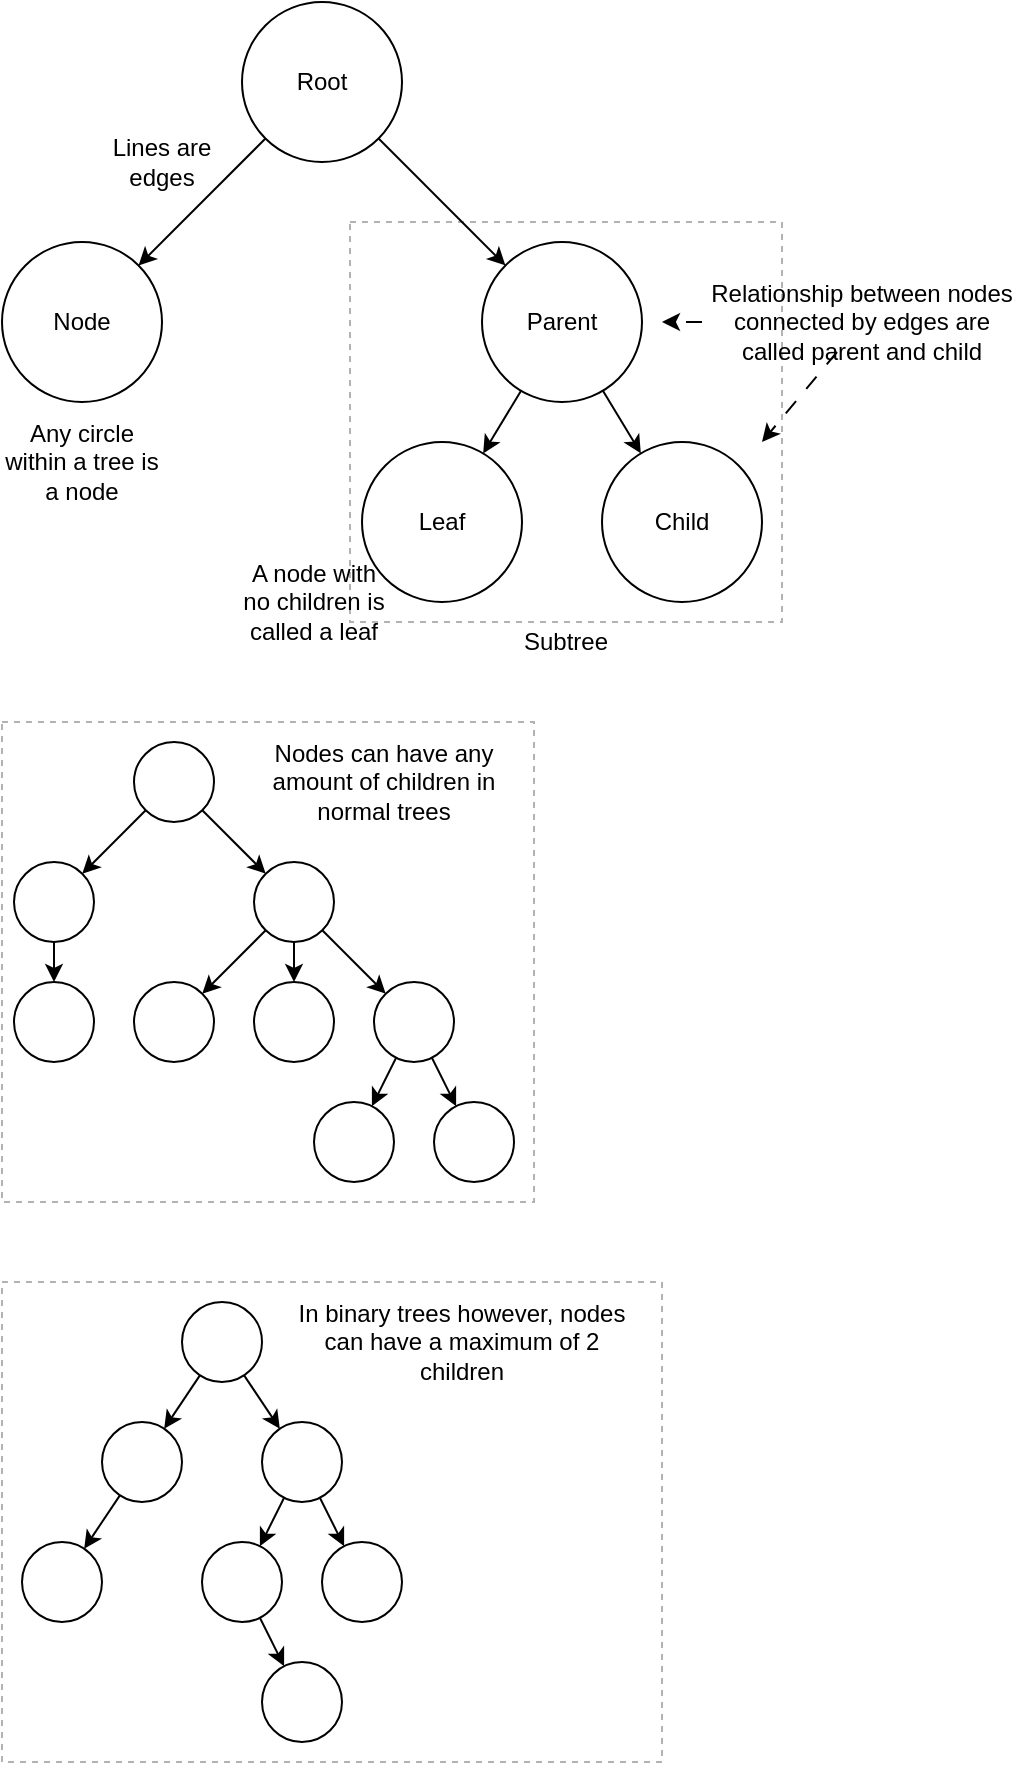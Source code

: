 <mxfile>
    <diagram id="kD7jdNK3aIceiz1OCsN2" name="Page-1">
        <mxGraphModel dx="1278" dy="900" grid="1" gridSize="10" guides="1" tooltips="1" connect="1" arrows="1" fold="1" page="1" pageScale="1" pageWidth="827" pageHeight="1169" background="none" math="0" shadow="0">
            <root>
                <mxCell id="0"/>
                <mxCell id="1" parent="0"/>
                <mxCell id="29" value="" style="rounded=0;whiteSpace=wrap;html=1;dashed=1;fillColor=none;strokeColor=#B3B3B3;" parent="1" vertex="1">
                    <mxGeometry x="174" y="110" width="216" height="200" as="geometry"/>
                </mxCell>
                <mxCell id="61" value="" style="rounded=0;whiteSpace=wrap;html=1;dashed=1;fillColor=none;strokeColor=#B3B3B3;" parent="1" vertex="1">
                    <mxGeometry y="360" width="266" height="240" as="geometry"/>
                </mxCell>
                <mxCell id="18" style="edgeStyle=none;html=1;entryX=1;entryY=0;entryDx=0;entryDy=0;" parent="1" source="2" target="16" edge="1">
                    <mxGeometry relative="1" as="geometry"/>
                </mxCell>
                <mxCell id="20" style="edgeStyle=none;html=1;" parent="1" source="2" target="19" edge="1">
                    <mxGeometry relative="1" as="geometry"/>
                </mxCell>
                <mxCell id="2" value="Root" style="ellipse;whiteSpace=wrap;html=1;aspect=fixed;" parent="1" vertex="1">
                    <mxGeometry x="120" width="80" height="80" as="geometry"/>
                </mxCell>
                <mxCell id="16" value="Node" style="ellipse;whiteSpace=wrap;html=1;aspect=fixed;" parent="1" vertex="1">
                    <mxGeometry y="120" width="80" height="80" as="geometry"/>
                </mxCell>
                <mxCell id="25" style="edgeStyle=none;html=1;" parent="1" source="19" target="22" edge="1">
                    <mxGeometry relative="1" as="geometry"/>
                </mxCell>
                <mxCell id="26" style="edgeStyle=none;html=1;" parent="1" source="19" target="23" edge="1">
                    <mxGeometry relative="1" as="geometry"/>
                </mxCell>
                <mxCell id="19" value="Parent" style="ellipse;whiteSpace=wrap;html=1;aspect=fixed;" parent="1" vertex="1">
                    <mxGeometry x="240" y="120" width="80" height="80" as="geometry"/>
                </mxCell>
                <mxCell id="22" value="Leaf" style="ellipse;whiteSpace=wrap;html=1;aspect=fixed;" parent="1" vertex="1">
                    <mxGeometry x="180" y="220" width="80" height="80" as="geometry"/>
                </mxCell>
                <mxCell id="23" value="Child" style="ellipse;whiteSpace=wrap;html=1;aspect=fixed;" parent="1" vertex="1">
                    <mxGeometry x="300" y="220" width="80" height="80" as="geometry"/>
                </mxCell>
                <mxCell id="30" value="Any circle within a tree is a node" style="text;html=1;strokeColor=none;fillColor=none;align=center;verticalAlign=middle;whiteSpace=wrap;rounded=0;dashed=1;" parent="1" vertex="1">
                    <mxGeometry y="210" width="80" height="40" as="geometry"/>
                </mxCell>
                <mxCell id="31" value="Subtree" style="text;html=1;strokeColor=none;fillColor=none;align=center;verticalAlign=middle;whiteSpace=wrap;rounded=0;dashed=1;" parent="1" vertex="1">
                    <mxGeometry x="242" y="310" width="80" height="20" as="geometry"/>
                </mxCell>
                <mxCell id="33" value="" style="edgeStyle=none;html=1;dashed=1;dashPattern=8 8;" parent="1" source="32" edge="1">
                    <mxGeometry relative="1" as="geometry">
                        <mxPoint x="330" y="160" as="targetPoint"/>
                    </mxGeometry>
                </mxCell>
                <mxCell id="79" style="edgeStyle=none;html=1;dashed=1;dashPattern=8 8;" edge="1" parent="1" source="32">
                    <mxGeometry relative="1" as="geometry">
                        <mxPoint x="380" y="220" as="targetPoint"/>
                    </mxGeometry>
                </mxCell>
                <mxCell id="32" value="Relationship between nodes connected by edges are called parent and child" style="text;html=1;strokeColor=none;fillColor=none;align=center;verticalAlign=middle;whiteSpace=wrap;rounded=0;dashed=1;glass=0;" parent="1" vertex="1">
                    <mxGeometry x="350" y="145" width="160" height="30" as="geometry"/>
                </mxCell>
                <mxCell id="36" value="Lines are edges" style="text;html=1;strokeColor=none;fillColor=none;align=center;verticalAlign=middle;whiteSpace=wrap;rounded=0;dashed=1;" parent="1" vertex="1">
                    <mxGeometry x="40" y="60" width="80" height="40" as="geometry"/>
                </mxCell>
                <mxCell id="49" style="edgeStyle=none;html=1;" parent="1" source="39" target="41" edge="1">
                    <mxGeometry relative="1" as="geometry"/>
                </mxCell>
                <mxCell id="50" style="edgeStyle=none;html=1;" parent="1" source="39" target="40" edge="1">
                    <mxGeometry relative="1" as="geometry"/>
                </mxCell>
                <mxCell id="39" value="" style="ellipse;whiteSpace=wrap;html=1;aspect=fixed;" parent="1" vertex="1">
                    <mxGeometry x="66" y="370" width="40" height="40" as="geometry"/>
                </mxCell>
                <mxCell id="51" value="" style="edgeStyle=none;html=1;" parent="1" source="40" target="42" edge="1">
                    <mxGeometry relative="1" as="geometry"/>
                </mxCell>
                <mxCell id="40" value="" style="ellipse;whiteSpace=wrap;html=1;aspect=fixed;" parent="1" vertex="1">
                    <mxGeometry x="6" y="430" width="40" height="40" as="geometry"/>
                </mxCell>
                <mxCell id="53" style="edgeStyle=none;html=1;" parent="1" source="41" target="43" edge="1">
                    <mxGeometry relative="1" as="geometry"/>
                </mxCell>
                <mxCell id="54" style="edgeStyle=none;html=1;" parent="1" source="41" target="44" edge="1">
                    <mxGeometry relative="1" as="geometry"/>
                </mxCell>
                <mxCell id="55" style="edgeStyle=none;html=1;" parent="1" source="41" target="45" edge="1">
                    <mxGeometry relative="1" as="geometry"/>
                </mxCell>
                <mxCell id="41" value="" style="ellipse;whiteSpace=wrap;html=1;aspect=fixed;" parent="1" vertex="1">
                    <mxGeometry x="126" y="430" width="40" height="40" as="geometry"/>
                </mxCell>
                <mxCell id="42" value="" style="ellipse;whiteSpace=wrap;html=1;aspect=fixed;" parent="1" vertex="1">
                    <mxGeometry x="6" y="490" width="40" height="40" as="geometry"/>
                </mxCell>
                <mxCell id="43" value="" style="ellipse;whiteSpace=wrap;html=1;aspect=fixed;" parent="1" vertex="1">
                    <mxGeometry x="126" y="490" width="40" height="40" as="geometry"/>
                </mxCell>
                <mxCell id="44" value="" style="ellipse;whiteSpace=wrap;html=1;aspect=fixed;" parent="1" vertex="1">
                    <mxGeometry x="66" y="490" width="40" height="40" as="geometry"/>
                </mxCell>
                <mxCell id="56" style="edgeStyle=none;html=1;" parent="1" source="45" target="46" edge="1">
                    <mxGeometry relative="1" as="geometry"/>
                </mxCell>
                <mxCell id="57" style="edgeStyle=none;html=1;" parent="1" source="45" target="47" edge="1">
                    <mxGeometry relative="1" as="geometry"/>
                </mxCell>
                <mxCell id="45" value="" style="ellipse;whiteSpace=wrap;html=1;aspect=fixed;" parent="1" vertex="1">
                    <mxGeometry x="186" y="490" width="40" height="40" as="geometry"/>
                </mxCell>
                <mxCell id="46" value="" style="ellipse;whiteSpace=wrap;html=1;aspect=fixed;" parent="1" vertex="1">
                    <mxGeometry x="156" y="550" width="40" height="40" as="geometry"/>
                </mxCell>
                <mxCell id="47" value="" style="ellipse;whiteSpace=wrap;html=1;aspect=fixed;" parent="1" vertex="1">
                    <mxGeometry x="216" y="550" width="40" height="40" as="geometry"/>
                </mxCell>
                <mxCell id="59" value="Nodes can have any amount of children in normal trees" style="text;html=1;strokeColor=none;fillColor=none;align=center;verticalAlign=middle;whiteSpace=wrap;rounded=0;" parent="1" vertex="1">
                    <mxGeometry x="126" y="370" width="130" height="40" as="geometry"/>
                </mxCell>
                <mxCell id="69" style="edgeStyle=none;html=1;" parent="1" source="62" target="63" edge="1">
                    <mxGeometry relative="1" as="geometry"/>
                </mxCell>
                <mxCell id="71" style="edgeStyle=none;html=1;" parent="1" source="62" target="64" edge="1">
                    <mxGeometry relative="1" as="geometry"/>
                </mxCell>
                <mxCell id="62" value="" style="ellipse;whiteSpace=wrap;html=1;aspect=fixed;" parent="1" vertex="1">
                    <mxGeometry x="90" y="650" width="40" height="40" as="geometry"/>
                </mxCell>
                <mxCell id="70" style="edgeStyle=none;html=1;" parent="1" source="63" target="65" edge="1">
                    <mxGeometry relative="1" as="geometry"/>
                </mxCell>
                <mxCell id="63" value="" style="ellipse;whiteSpace=wrap;html=1;aspect=fixed;" parent="1" vertex="1">
                    <mxGeometry x="50" y="710" width="40" height="40" as="geometry"/>
                </mxCell>
                <mxCell id="72" style="edgeStyle=none;html=1;" parent="1" source="64" target="66" edge="1">
                    <mxGeometry relative="1" as="geometry"/>
                </mxCell>
                <mxCell id="73" style="edgeStyle=none;html=1;" parent="1" source="64" target="67" edge="1">
                    <mxGeometry relative="1" as="geometry"/>
                </mxCell>
                <mxCell id="64" value="" style="ellipse;whiteSpace=wrap;html=1;aspect=fixed;" parent="1" vertex="1">
                    <mxGeometry x="130" y="710" width="40" height="40" as="geometry"/>
                </mxCell>
                <mxCell id="65" value="" style="ellipse;whiteSpace=wrap;html=1;aspect=fixed;" parent="1" vertex="1">
                    <mxGeometry x="10" y="770" width="40" height="40" as="geometry"/>
                </mxCell>
                <mxCell id="74" style="edgeStyle=none;html=1;" parent="1" source="66" target="68" edge="1">
                    <mxGeometry relative="1" as="geometry"/>
                </mxCell>
                <mxCell id="66" value="" style="ellipse;whiteSpace=wrap;html=1;aspect=fixed;" parent="1" vertex="1">
                    <mxGeometry x="100" y="770" width="40" height="40" as="geometry"/>
                </mxCell>
                <mxCell id="67" value="" style="ellipse;whiteSpace=wrap;html=1;aspect=fixed;" parent="1" vertex="1">
                    <mxGeometry x="160" y="770" width="40" height="40" as="geometry"/>
                </mxCell>
                <mxCell id="68" value="" style="ellipse;whiteSpace=wrap;html=1;aspect=fixed;" parent="1" vertex="1">
                    <mxGeometry x="130" y="830" width="40" height="40" as="geometry"/>
                </mxCell>
                <mxCell id="75" value="" style="rounded=0;whiteSpace=wrap;html=1;dashed=1;fillColor=none;strokeColor=#B3B3B3;" parent="1" vertex="1">
                    <mxGeometry y="640" width="330" height="240" as="geometry"/>
                </mxCell>
                <mxCell id="76" value="In binary trees however, nodes can have a maximum of 2 children" style="text;html=1;strokeColor=none;fillColor=none;align=center;verticalAlign=middle;whiteSpace=wrap;rounded=0;" parent="1" vertex="1">
                    <mxGeometry x="140" y="650" width="180" height="40" as="geometry"/>
                </mxCell>
                <mxCell id="77" value="A node with no children is called a leaf" style="text;html=1;strokeColor=none;fillColor=none;align=center;verticalAlign=middle;whiteSpace=wrap;rounded=0;dashed=1;" vertex="1" parent="1">
                    <mxGeometry x="116" y="280" width="80" height="40" as="geometry"/>
                </mxCell>
            </root>
        </mxGraphModel>
    </diagram>
</mxfile>